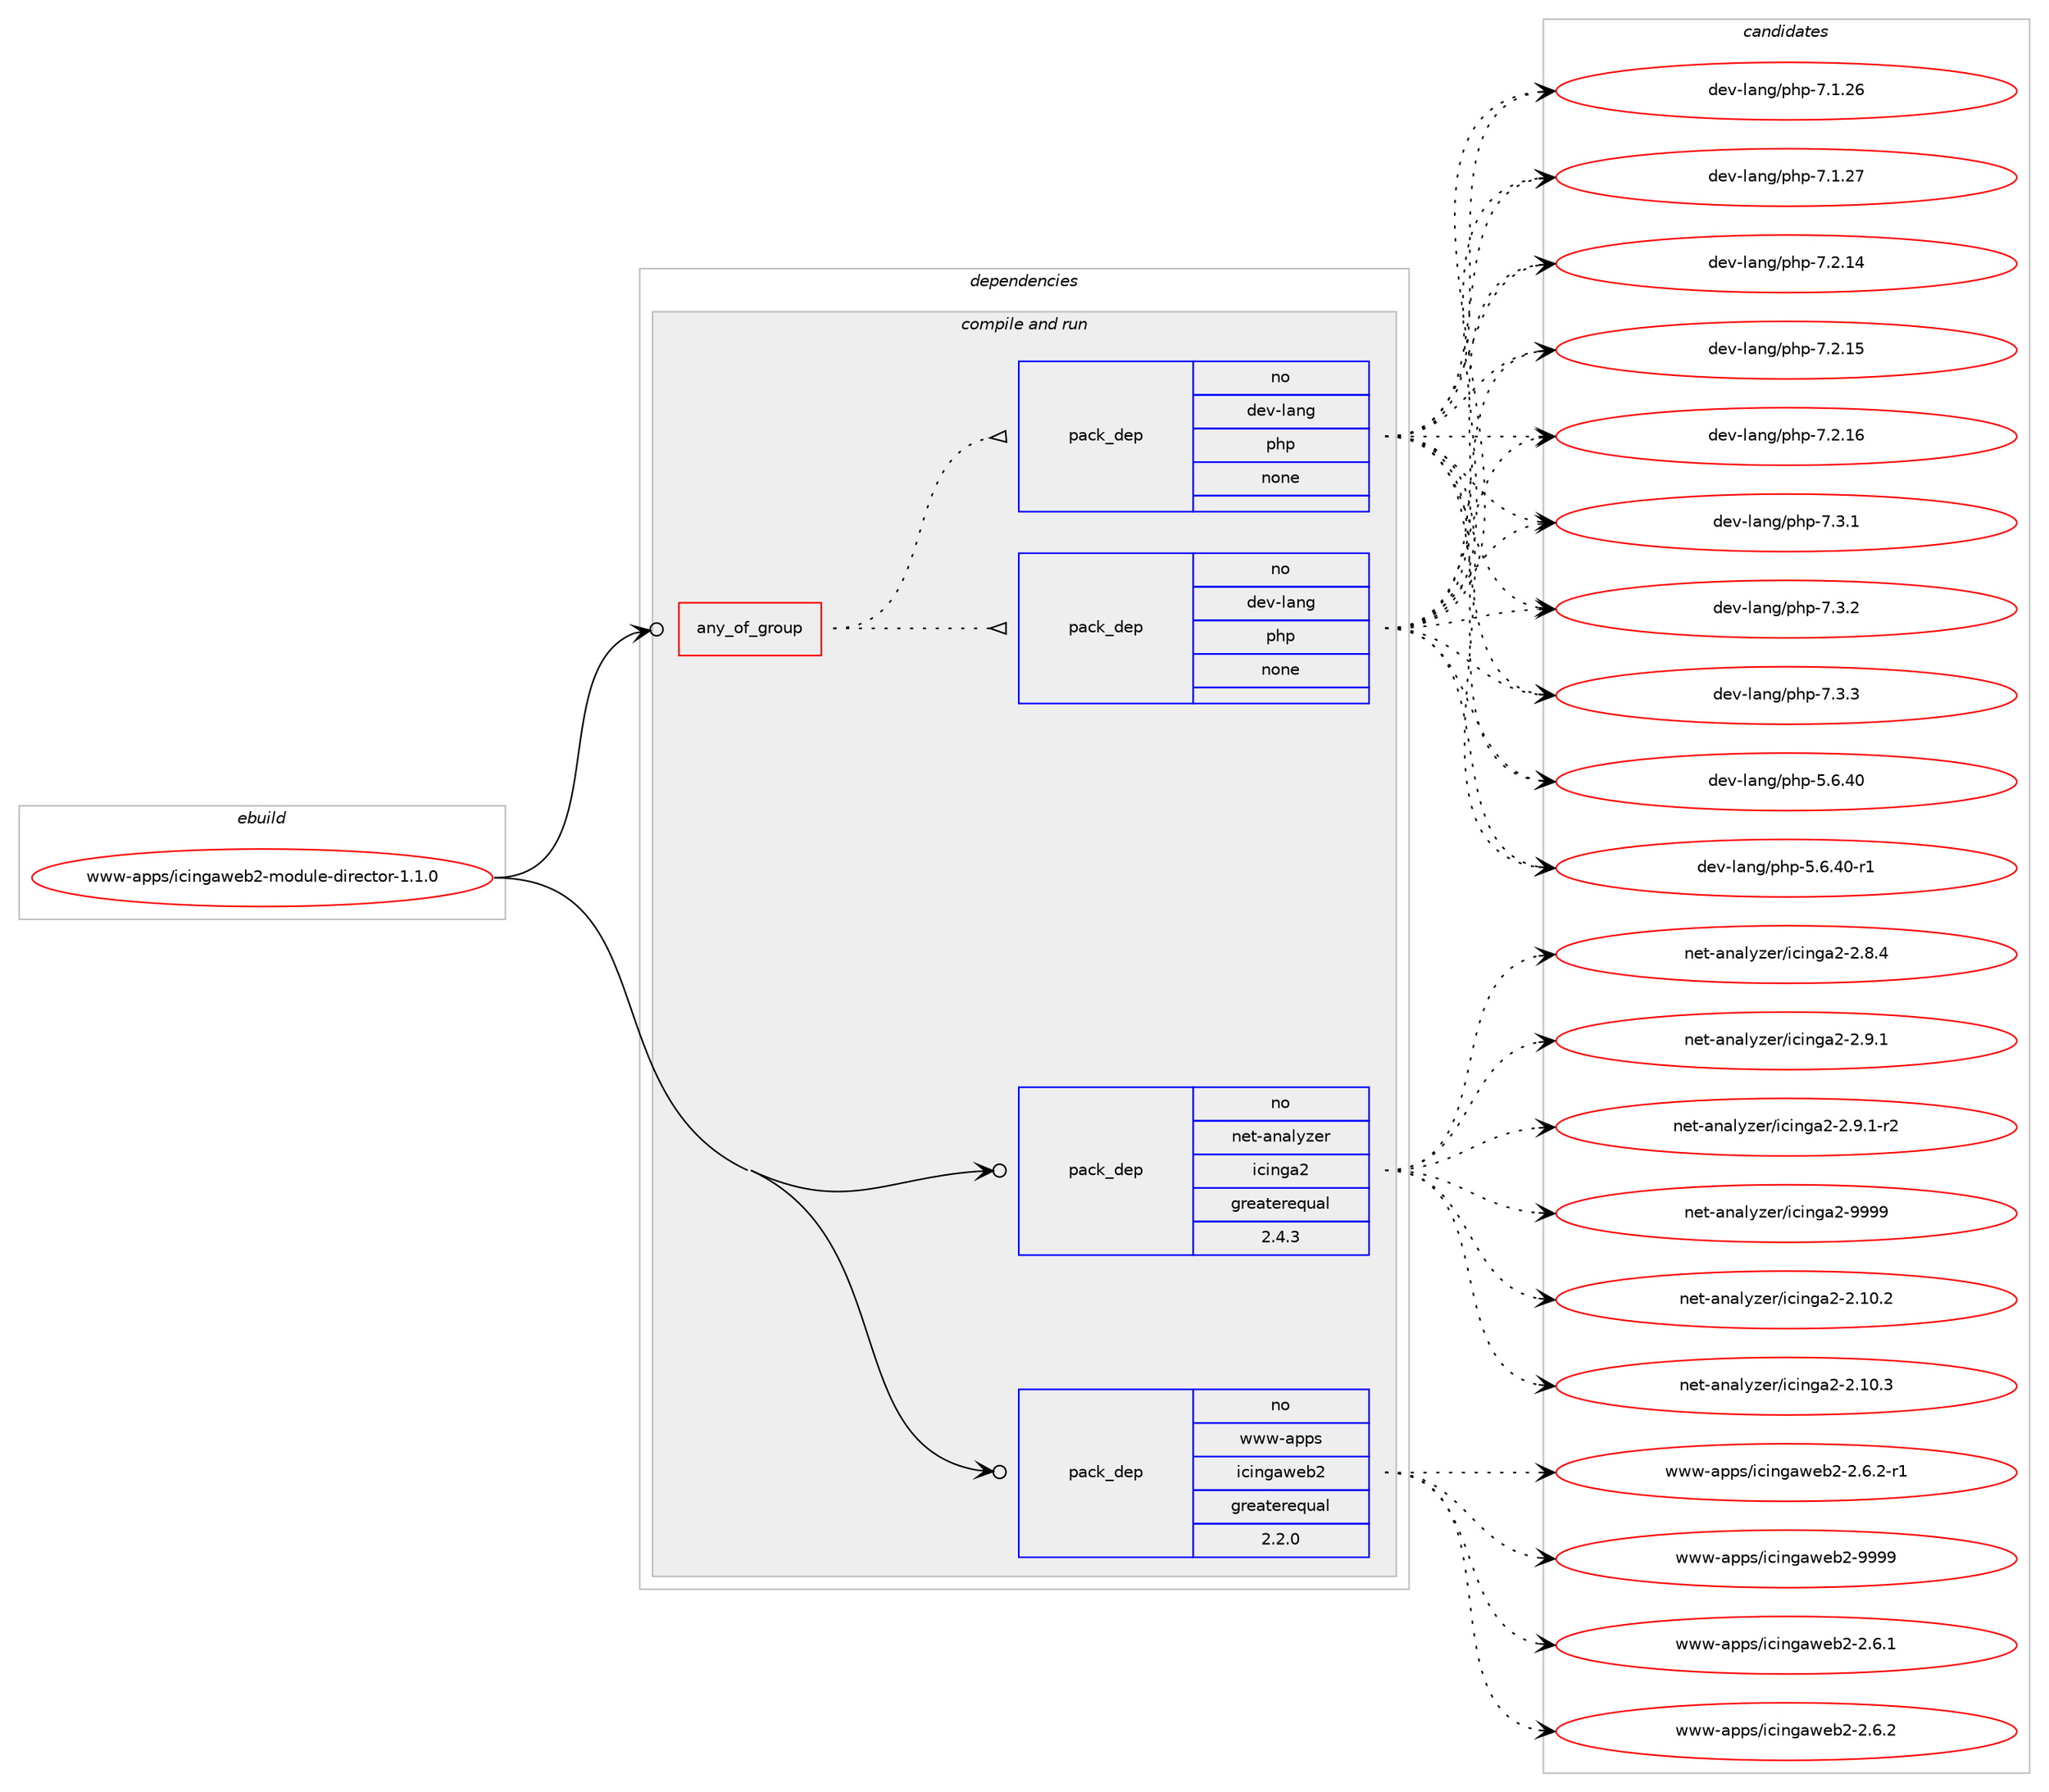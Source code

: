 digraph prolog {

# *************
# Graph options
# *************

newrank=true;
concentrate=true;
compound=true;
graph [rankdir=LR,fontname=Helvetica,fontsize=10,ranksep=1.5];#, ranksep=2.5, nodesep=0.2];
edge  [arrowhead=vee];
node  [fontname=Helvetica,fontsize=10];

# **********
# The ebuild
# **********

subgraph cluster_leftcol {
color=gray;
rank=same;
label=<<i>ebuild</i>>;
id [label="www-apps/icingaweb2-module-director-1.1.0", color=red, width=4, href="../www-apps/icingaweb2-module-director-1.1.0.svg"];
}

# ****************
# The dependencies
# ****************

subgraph cluster_midcol {
color=gray;
label=<<i>dependencies</i>>;
subgraph cluster_compile {
fillcolor="#eeeeee";
style=filled;
label=<<i>compile</i>>;
}
subgraph cluster_compileandrun {
fillcolor="#eeeeee";
style=filled;
label=<<i>compile and run</i>>;
subgraph any28182 {
dependency1744792 [label=<<TABLE BORDER="0" CELLBORDER="1" CELLSPACING="0" CELLPADDING="4"><TR><TD CELLPADDING="10">any_of_group</TD></TR></TABLE>>, shape=none, color=red];subgraph pack1252593 {
dependency1744793 [label=<<TABLE BORDER="0" CELLBORDER="1" CELLSPACING="0" CELLPADDING="4" WIDTH="220"><TR><TD ROWSPAN="6" CELLPADDING="30">pack_dep</TD></TR><TR><TD WIDTH="110">no</TD></TR><TR><TD>dev-lang</TD></TR><TR><TD>php</TD></TR><TR><TD>none</TD></TR><TR><TD></TD></TR></TABLE>>, shape=none, color=blue];
}
dependency1744792:e -> dependency1744793:w [weight=20,style="dotted",arrowhead="oinv"];
subgraph pack1252594 {
dependency1744794 [label=<<TABLE BORDER="0" CELLBORDER="1" CELLSPACING="0" CELLPADDING="4" WIDTH="220"><TR><TD ROWSPAN="6" CELLPADDING="30">pack_dep</TD></TR><TR><TD WIDTH="110">no</TD></TR><TR><TD>dev-lang</TD></TR><TR><TD>php</TD></TR><TR><TD>none</TD></TR><TR><TD></TD></TR></TABLE>>, shape=none, color=blue];
}
dependency1744792:e -> dependency1744794:w [weight=20,style="dotted",arrowhead="oinv"];
}
id:e -> dependency1744792:w [weight=20,style="solid",arrowhead="odotvee"];
subgraph pack1252595 {
dependency1744795 [label=<<TABLE BORDER="0" CELLBORDER="1" CELLSPACING="0" CELLPADDING="4" WIDTH="220"><TR><TD ROWSPAN="6" CELLPADDING="30">pack_dep</TD></TR><TR><TD WIDTH="110">no</TD></TR><TR><TD>net-analyzer</TD></TR><TR><TD>icinga2</TD></TR><TR><TD>greaterequal</TD></TR><TR><TD>2.4.3</TD></TR></TABLE>>, shape=none, color=blue];
}
id:e -> dependency1744795:w [weight=20,style="solid",arrowhead="odotvee"];
subgraph pack1252596 {
dependency1744796 [label=<<TABLE BORDER="0" CELLBORDER="1" CELLSPACING="0" CELLPADDING="4" WIDTH="220"><TR><TD ROWSPAN="6" CELLPADDING="30">pack_dep</TD></TR><TR><TD WIDTH="110">no</TD></TR><TR><TD>www-apps</TD></TR><TR><TD>icingaweb2</TD></TR><TR><TD>greaterequal</TD></TR><TR><TD>2.2.0</TD></TR></TABLE>>, shape=none, color=blue];
}
id:e -> dependency1744796:w [weight=20,style="solid",arrowhead="odotvee"];
}
subgraph cluster_run {
fillcolor="#eeeeee";
style=filled;
label=<<i>run</i>>;
}
}

# **************
# The candidates
# **************

subgraph cluster_choices {
rank=same;
color=gray;
label=<<i>candidates</i>>;

subgraph choice1252593 {
color=black;
nodesep=1;
choice10010111845108971101034711210411245534654465248 [label="dev-lang/php-5.6.40", color=red, width=4,href="../dev-lang/php-5.6.40.svg"];
choice100101118451089711010347112104112455346544652484511449 [label="dev-lang/php-5.6.40-r1", color=red, width=4,href="../dev-lang/php-5.6.40-r1.svg"];
choice10010111845108971101034711210411245554649465054 [label="dev-lang/php-7.1.26", color=red, width=4,href="../dev-lang/php-7.1.26.svg"];
choice10010111845108971101034711210411245554649465055 [label="dev-lang/php-7.1.27", color=red, width=4,href="../dev-lang/php-7.1.27.svg"];
choice10010111845108971101034711210411245554650464952 [label="dev-lang/php-7.2.14", color=red, width=4,href="../dev-lang/php-7.2.14.svg"];
choice10010111845108971101034711210411245554650464953 [label="dev-lang/php-7.2.15", color=red, width=4,href="../dev-lang/php-7.2.15.svg"];
choice10010111845108971101034711210411245554650464954 [label="dev-lang/php-7.2.16", color=red, width=4,href="../dev-lang/php-7.2.16.svg"];
choice100101118451089711010347112104112455546514649 [label="dev-lang/php-7.3.1", color=red, width=4,href="../dev-lang/php-7.3.1.svg"];
choice100101118451089711010347112104112455546514650 [label="dev-lang/php-7.3.2", color=red, width=4,href="../dev-lang/php-7.3.2.svg"];
choice100101118451089711010347112104112455546514651 [label="dev-lang/php-7.3.3", color=red, width=4,href="../dev-lang/php-7.3.3.svg"];
dependency1744793:e -> choice10010111845108971101034711210411245534654465248:w [style=dotted,weight="100"];
dependency1744793:e -> choice100101118451089711010347112104112455346544652484511449:w [style=dotted,weight="100"];
dependency1744793:e -> choice10010111845108971101034711210411245554649465054:w [style=dotted,weight="100"];
dependency1744793:e -> choice10010111845108971101034711210411245554649465055:w [style=dotted,weight="100"];
dependency1744793:e -> choice10010111845108971101034711210411245554650464952:w [style=dotted,weight="100"];
dependency1744793:e -> choice10010111845108971101034711210411245554650464953:w [style=dotted,weight="100"];
dependency1744793:e -> choice10010111845108971101034711210411245554650464954:w [style=dotted,weight="100"];
dependency1744793:e -> choice100101118451089711010347112104112455546514649:w [style=dotted,weight="100"];
dependency1744793:e -> choice100101118451089711010347112104112455546514650:w [style=dotted,weight="100"];
dependency1744793:e -> choice100101118451089711010347112104112455546514651:w [style=dotted,weight="100"];
}
subgraph choice1252594 {
color=black;
nodesep=1;
choice10010111845108971101034711210411245534654465248 [label="dev-lang/php-5.6.40", color=red, width=4,href="../dev-lang/php-5.6.40.svg"];
choice100101118451089711010347112104112455346544652484511449 [label="dev-lang/php-5.6.40-r1", color=red, width=4,href="../dev-lang/php-5.6.40-r1.svg"];
choice10010111845108971101034711210411245554649465054 [label="dev-lang/php-7.1.26", color=red, width=4,href="../dev-lang/php-7.1.26.svg"];
choice10010111845108971101034711210411245554649465055 [label="dev-lang/php-7.1.27", color=red, width=4,href="../dev-lang/php-7.1.27.svg"];
choice10010111845108971101034711210411245554650464952 [label="dev-lang/php-7.2.14", color=red, width=4,href="../dev-lang/php-7.2.14.svg"];
choice10010111845108971101034711210411245554650464953 [label="dev-lang/php-7.2.15", color=red, width=4,href="../dev-lang/php-7.2.15.svg"];
choice10010111845108971101034711210411245554650464954 [label="dev-lang/php-7.2.16", color=red, width=4,href="../dev-lang/php-7.2.16.svg"];
choice100101118451089711010347112104112455546514649 [label="dev-lang/php-7.3.1", color=red, width=4,href="../dev-lang/php-7.3.1.svg"];
choice100101118451089711010347112104112455546514650 [label="dev-lang/php-7.3.2", color=red, width=4,href="../dev-lang/php-7.3.2.svg"];
choice100101118451089711010347112104112455546514651 [label="dev-lang/php-7.3.3", color=red, width=4,href="../dev-lang/php-7.3.3.svg"];
dependency1744794:e -> choice10010111845108971101034711210411245534654465248:w [style=dotted,weight="100"];
dependency1744794:e -> choice100101118451089711010347112104112455346544652484511449:w [style=dotted,weight="100"];
dependency1744794:e -> choice10010111845108971101034711210411245554649465054:w [style=dotted,weight="100"];
dependency1744794:e -> choice10010111845108971101034711210411245554649465055:w [style=dotted,weight="100"];
dependency1744794:e -> choice10010111845108971101034711210411245554650464952:w [style=dotted,weight="100"];
dependency1744794:e -> choice10010111845108971101034711210411245554650464953:w [style=dotted,weight="100"];
dependency1744794:e -> choice10010111845108971101034711210411245554650464954:w [style=dotted,weight="100"];
dependency1744794:e -> choice100101118451089711010347112104112455546514649:w [style=dotted,weight="100"];
dependency1744794:e -> choice100101118451089711010347112104112455546514650:w [style=dotted,weight="100"];
dependency1744794:e -> choice100101118451089711010347112104112455546514651:w [style=dotted,weight="100"];
}
subgraph choice1252595 {
color=black;
nodesep=1;
choice1101011164597110971081211221011144710599105110103975045504649484650 [label="net-analyzer/icinga2-2.10.2", color=red, width=4,href="../net-analyzer/icinga2-2.10.2.svg"];
choice1101011164597110971081211221011144710599105110103975045504649484651 [label="net-analyzer/icinga2-2.10.3", color=red, width=4,href="../net-analyzer/icinga2-2.10.3.svg"];
choice11010111645971109710812112210111447105991051101039750455046564652 [label="net-analyzer/icinga2-2.8.4", color=red, width=4,href="../net-analyzer/icinga2-2.8.4.svg"];
choice11010111645971109710812112210111447105991051101039750455046574649 [label="net-analyzer/icinga2-2.9.1", color=red, width=4,href="../net-analyzer/icinga2-2.9.1.svg"];
choice110101116459711097108121122101114471059910511010397504550465746494511450 [label="net-analyzer/icinga2-2.9.1-r2", color=red, width=4,href="../net-analyzer/icinga2-2.9.1-r2.svg"];
choice110101116459711097108121122101114471059910511010397504557575757 [label="net-analyzer/icinga2-9999", color=red, width=4,href="../net-analyzer/icinga2-9999.svg"];
dependency1744795:e -> choice1101011164597110971081211221011144710599105110103975045504649484650:w [style=dotted,weight="100"];
dependency1744795:e -> choice1101011164597110971081211221011144710599105110103975045504649484651:w [style=dotted,weight="100"];
dependency1744795:e -> choice11010111645971109710812112210111447105991051101039750455046564652:w [style=dotted,weight="100"];
dependency1744795:e -> choice11010111645971109710812112210111447105991051101039750455046574649:w [style=dotted,weight="100"];
dependency1744795:e -> choice110101116459711097108121122101114471059910511010397504550465746494511450:w [style=dotted,weight="100"];
dependency1744795:e -> choice110101116459711097108121122101114471059910511010397504557575757:w [style=dotted,weight="100"];
}
subgraph choice1252596 {
color=black;
nodesep=1;
choice11911911945971121121154710599105110103971191019850455046544649 [label="www-apps/icingaweb2-2.6.1", color=red, width=4,href="../www-apps/icingaweb2-2.6.1.svg"];
choice11911911945971121121154710599105110103971191019850455046544650 [label="www-apps/icingaweb2-2.6.2", color=red, width=4,href="../www-apps/icingaweb2-2.6.2.svg"];
choice119119119459711211211547105991051101039711910198504550465446504511449 [label="www-apps/icingaweb2-2.6.2-r1", color=red, width=4,href="../www-apps/icingaweb2-2.6.2-r1.svg"];
choice119119119459711211211547105991051101039711910198504557575757 [label="www-apps/icingaweb2-9999", color=red, width=4,href="../www-apps/icingaweb2-9999.svg"];
dependency1744796:e -> choice11911911945971121121154710599105110103971191019850455046544649:w [style=dotted,weight="100"];
dependency1744796:e -> choice11911911945971121121154710599105110103971191019850455046544650:w [style=dotted,weight="100"];
dependency1744796:e -> choice119119119459711211211547105991051101039711910198504550465446504511449:w [style=dotted,weight="100"];
dependency1744796:e -> choice119119119459711211211547105991051101039711910198504557575757:w [style=dotted,weight="100"];
}
}

}
